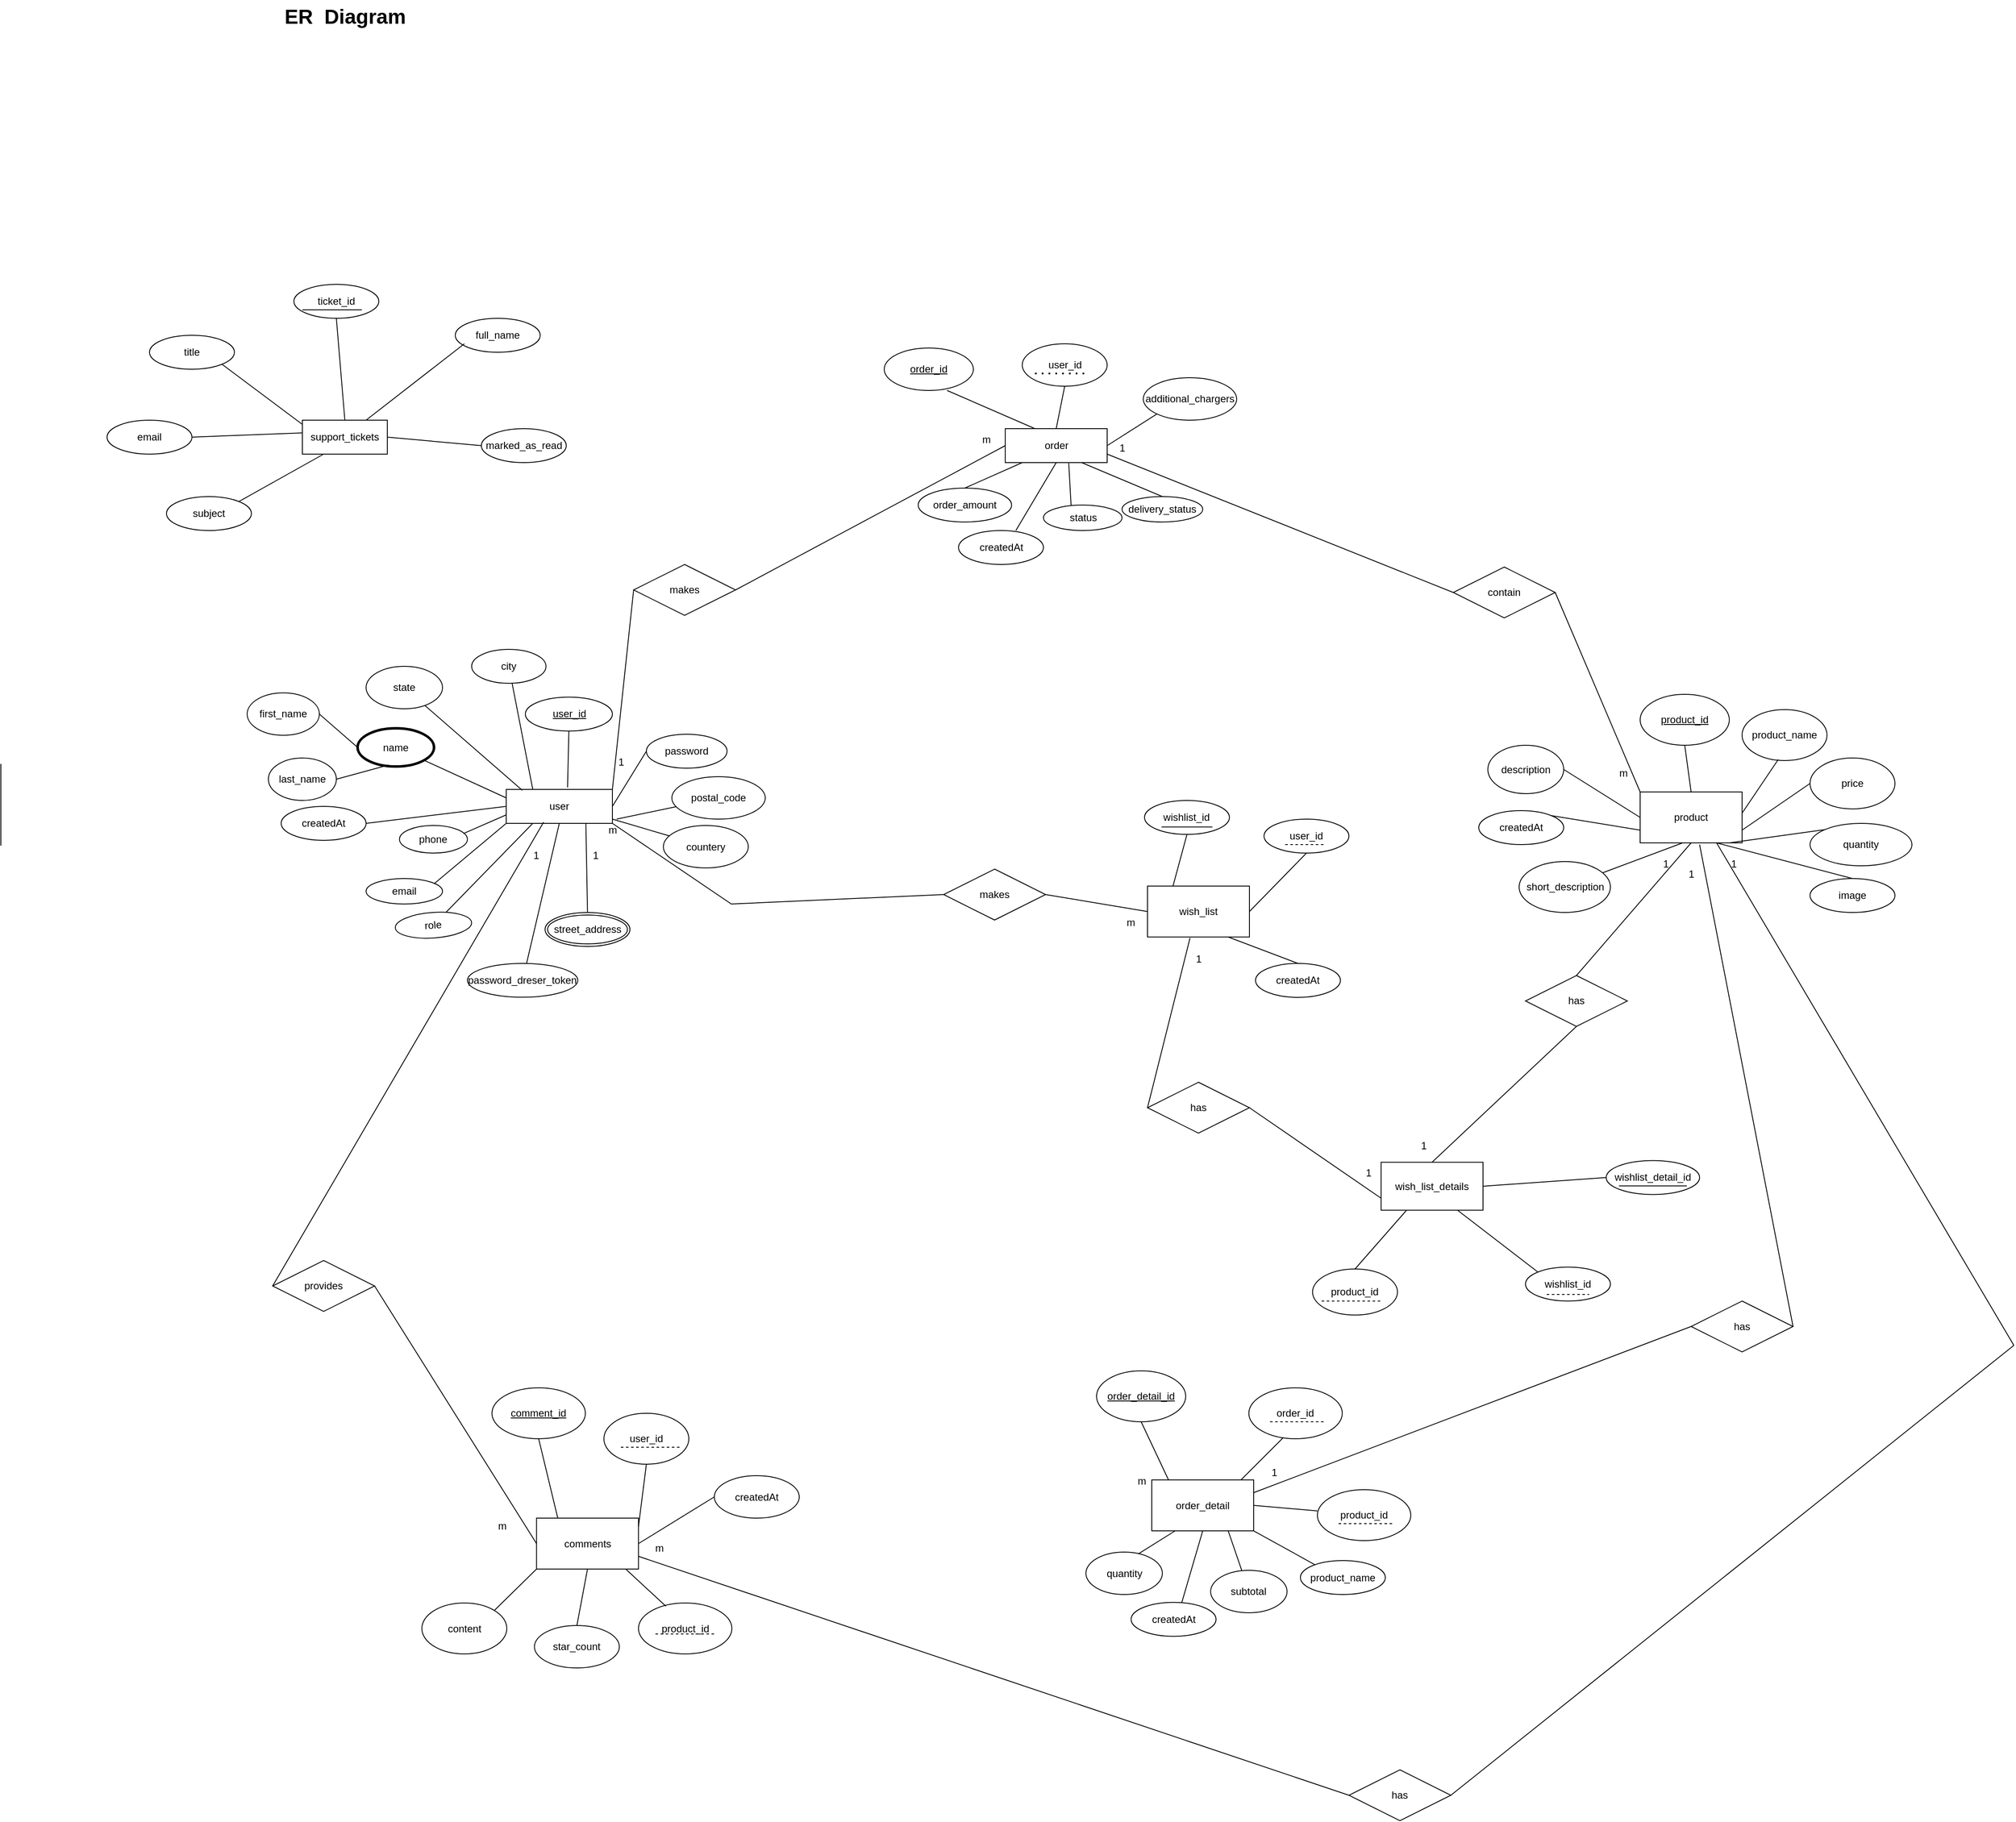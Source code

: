 <mxfile version="22.1.2" type="device">
  <diagram name="Page-1" id="aqVS267DY5KYnl7mEPhy">
    <mxGraphModel dx="2333" dy="2480" grid="1" gridSize="10" guides="1" tooltips="1" connect="1" arrows="1" fold="1" page="1" pageScale="1" pageWidth="850" pageHeight="1100" math="0" shadow="0">
      <root>
        <mxCell id="0" />
        <mxCell id="1" parent="0" />
        <mxCell id="HZBSRFbbgN4RpWq9qFC1-2" value="Text" style="text;html=1;align=center;verticalAlign=middle;resizable=0;points=[];autosize=1;strokeColor=none;fillColor=none;" parent="1" vertex="1">
          <mxGeometry x="690" y="470" width="50" height="30" as="geometry" />
        </mxCell>
        <mxCell id="HZBSRFbbgN4RpWq9qFC1-9" value="user" style="rounded=0;whiteSpace=wrap;html=1;" parent="1" vertex="1">
          <mxGeometry x="625" y="475" width="125" height="40" as="geometry" />
        </mxCell>
        <mxCell id="HZBSRFbbgN4RpWq9qFC1-10" value="&lt;u&gt;user_id&lt;/u&gt;" style="ellipse;whiteSpace=wrap;html=1;" parent="1" vertex="1">
          <mxGeometry x="647.5" y="366.25" width="102.5" height="40" as="geometry" />
        </mxCell>
        <mxCell id="HZBSRFbbgN4RpWq9qFC1-11" value="phone" style="ellipse;whiteSpace=wrap;html=1;" parent="1" vertex="1">
          <mxGeometry x="499.31" y="517.5" width="80" height="32.5" as="geometry" />
        </mxCell>
        <mxCell id="HZBSRFbbgN4RpWq9qFC1-12" value="name" style="ellipse;whiteSpace=wrap;html=1;strokeColor=#000000;strokeWidth=3;" parent="1" vertex="1">
          <mxGeometry x="450" y="403" width="90" height="45" as="geometry" />
        </mxCell>
        <mxCell id="HZBSRFbbgN4RpWq9qFC1-14" value="password" style="ellipse;whiteSpace=wrap;html=1;" parent="1" vertex="1">
          <mxGeometry x="790" y="410" width="95" height="40" as="geometry" />
        </mxCell>
        <mxCell id="HZBSRFbbgN4RpWq9qFC1-18" value="order" style="rounded=0;whiteSpace=wrap;html=1;" parent="1" vertex="1">
          <mxGeometry x="1212.5" y="50" width="120" height="40" as="geometry" />
        </mxCell>
        <mxCell id="HZBSRFbbgN4RpWq9qFC1-19" value="order_amount" style="ellipse;whiteSpace=wrap;html=1;" parent="1" vertex="1">
          <mxGeometry x="1110" y="120" width="110" height="40" as="geometry" />
        </mxCell>
        <mxCell id="HZBSRFbbgN4RpWq9qFC1-22" value="user_id" style="ellipse;whiteSpace=wrap;html=1;" parent="1" vertex="1">
          <mxGeometry x="1232.5" y="-50" width="100" height="50" as="geometry" />
        </mxCell>
        <mxCell id="HZBSRFbbgN4RpWq9qFC1-23" value="&lt;u&gt;order_id&lt;/u&gt;" style="ellipse;whiteSpace=wrap;html=1;" parent="1" vertex="1">
          <mxGeometry x="1070" y="-45" width="105" height="50" as="geometry" />
        </mxCell>
        <mxCell id="HZBSRFbbgN4RpWq9qFC1-24" value="additional_chargers" style="ellipse;whiteSpace=wrap;html=1;" parent="1" vertex="1">
          <mxGeometry x="1375" y="-10" width="110" height="50" as="geometry" />
        </mxCell>
        <mxCell id="HZBSRFbbgN4RpWq9qFC1-25" value="product" style="rounded=0;whiteSpace=wrap;html=1;" parent="1" vertex="1">
          <mxGeometry x="1960" y="478" width="120" height="60" as="geometry" />
        </mxCell>
        <mxCell id="HZBSRFbbgN4RpWq9qFC1-27" value="description" style="ellipse;whiteSpace=wrap;html=1;" parent="1" vertex="1">
          <mxGeometry x="1780.69" y="423" width="89.31" height="57" as="geometry" />
        </mxCell>
        <mxCell id="HZBSRFbbgN4RpWq9qFC1-28" value="product_name" style="ellipse;whiteSpace=wrap;html=1;" parent="1" vertex="1">
          <mxGeometry x="2080" y="381" width="100" height="60" as="geometry" />
        </mxCell>
        <mxCell id="HZBSRFbbgN4RpWq9qFC1-29" value="&lt;u&gt;product_id&lt;/u&gt;" style="ellipse;whiteSpace=wrap;html=1;" parent="1" vertex="1">
          <mxGeometry x="1960" y="363" width="105" height="60" as="geometry" />
        </mxCell>
        <mxCell id="HZBSRFbbgN4RpWq9qFC1-30" value="price" style="ellipse;whiteSpace=wrap;html=1;" parent="1" vertex="1">
          <mxGeometry x="2160" y="438" width="100" height="60" as="geometry" />
        </mxCell>
        <mxCell id="HZBSRFbbgN4RpWq9qFC1-31" value="short_description" style="ellipse;whiteSpace=wrap;html=1;" parent="1" vertex="1">
          <mxGeometry x="1817.5" y="560" width="107.5" height="60" as="geometry" />
        </mxCell>
        <mxCell id="HZBSRFbbgN4RpWq9qFC1-32" value="image" style="ellipse;whiteSpace=wrap;html=1;" parent="1" vertex="1">
          <mxGeometry x="2160" y="580" width="100" height="40" as="geometry" />
        </mxCell>
        <mxCell id="HZBSRFbbgN4RpWq9qFC1-41" value="comments" style="rounded=0;whiteSpace=wrap;html=1;" parent="1" vertex="1">
          <mxGeometry x="660.69" y="1333.5" width="120" height="60" as="geometry" />
        </mxCell>
        <mxCell id="HZBSRFbbgN4RpWq9qFC1-42" value="content" style="ellipse;whiteSpace=wrap;html=1;" parent="1" vertex="1">
          <mxGeometry x="525.69" y="1433.5" width="100" height="60" as="geometry" />
        </mxCell>
        <mxCell id="HZBSRFbbgN4RpWq9qFC1-43" value="&lt;u&gt;comment_id&lt;/u&gt;" style="ellipse;whiteSpace=wrap;html=1;" parent="1" vertex="1">
          <mxGeometry x="608.19" y="1180" width="110" height="60" as="geometry" />
        </mxCell>
        <mxCell id="HZBSRFbbgN4RpWq9qFC1-44" value="user_id" style="ellipse;whiteSpace=wrap;html=1;" parent="1" vertex="1">
          <mxGeometry x="740" y="1210" width="100" height="60" as="geometry" />
        </mxCell>
        <mxCell id="HZBSRFbbgN4RpWq9qFC1-45" value="product_id" style="ellipse;whiteSpace=wrap;html=1;" parent="1" vertex="1">
          <mxGeometry x="780.69" y="1433.5" width="110" height="60" as="geometry" />
        </mxCell>
        <mxCell id="HZBSRFbbgN4RpWq9qFC1-46" value="order_detail" style="rounded=0;whiteSpace=wrap;html=1;" parent="1" vertex="1">
          <mxGeometry x="1385.0" y="1288.5" width="120" height="60" as="geometry" />
        </mxCell>
        <mxCell id="HZBSRFbbgN4RpWq9qFC1-48" value="product_id" style="ellipse;whiteSpace=wrap;html=1;" parent="1" vertex="1">
          <mxGeometry x="1580.0" y="1300" width="110" height="60" as="geometry" />
        </mxCell>
        <mxCell id="HZBSRFbbgN4RpWq9qFC1-49" value="order_id" style="ellipse;whiteSpace=wrap;html=1;" parent="1" vertex="1">
          <mxGeometry x="1499.31" y="1180" width="110" height="60" as="geometry" />
        </mxCell>
        <mxCell id="HZBSRFbbgN4RpWq9qFC1-50" value="&lt;u&gt;order_detail_id&lt;/u&gt;" style="ellipse;whiteSpace=wrap;html=1;" parent="1" vertex="1">
          <mxGeometry x="1320.0" y="1160" width="105" height="60" as="geometry" />
        </mxCell>
        <mxCell id="HZBSRFbbgN4RpWq9qFC1-51" value="" style="endArrow=none;html=1;rounded=0;exitX=1;exitY=0.5;exitDx=0;exitDy=0;entryX=0;entryY=1;entryDx=0;entryDy=0;" parent="1" source="HZBSRFbbgN4RpWq9qFC1-18" target="HZBSRFbbgN4RpWq9qFC1-24" edge="1">
          <mxGeometry width="50" height="50" relative="1" as="geometry">
            <mxPoint x="1352.5" y="120" as="sourcePoint" />
            <mxPoint x="1402.5" y="70" as="targetPoint" />
          </mxGeometry>
        </mxCell>
        <mxCell id="HZBSRFbbgN4RpWq9qFC1-53" value="" style="endArrow=none;html=1;rounded=0;exitX=0.5;exitY=0;exitDx=0;exitDy=0;" parent="1" source="HZBSRFbbgN4RpWq9qFC1-19" edge="1">
          <mxGeometry width="50" height="50" relative="1" as="geometry">
            <mxPoint x="1182.5" y="140" as="sourcePoint" />
            <mxPoint x="1232.5" y="90" as="targetPoint" />
          </mxGeometry>
        </mxCell>
        <mxCell id="HZBSRFbbgN4RpWq9qFC1-58" value="" style="endArrow=none;html=1;rounded=0;entryX=0;entryY=0.5;entryDx=0;entryDy=0;" parent="1" target="HZBSRFbbgN4RpWq9qFC1-14" edge="1">
          <mxGeometry width="50" height="50" relative="1" as="geometry">
            <mxPoint x="750" y="495" as="sourcePoint" />
            <mxPoint x="800" y="445" as="targetPoint" />
          </mxGeometry>
        </mxCell>
        <mxCell id="HZBSRFbbgN4RpWq9qFC1-59" value="" style="endArrow=none;html=1;rounded=0;entryX=0.75;entryY=1;entryDx=0;entryDy=0;exitX=0.5;exitY=0;exitDx=0;exitDy=0;" parent="1" source="CIs4d7YKuIMo5bXW71XS-1" target="HZBSRFbbgN4RpWq9qFC1-9" edge="1">
          <mxGeometry width="50" height="50" relative="1" as="geometry">
            <mxPoint x="725" y="585" as="sourcePoint" />
            <mxPoint x="775" y="535" as="targetPoint" />
            <Array as="points" />
          </mxGeometry>
        </mxCell>
        <mxCell id="HZBSRFbbgN4RpWq9qFC1-60" value="" style="endArrow=none;html=1;rounded=0;exitX=0.94;exitY=0.294;exitDx=0;exitDy=0;exitPerimeter=0;entryX=0;entryY=0.75;entryDx=0;entryDy=0;" parent="1" source="HZBSRFbbgN4RpWq9qFC1-11" target="HZBSRFbbgN4RpWq9qFC1-9" edge="1">
          <mxGeometry width="50" height="50" relative="1" as="geometry">
            <mxPoint x="590" y="575" as="sourcePoint" />
            <mxPoint x="620" y="510" as="targetPoint" />
          </mxGeometry>
        </mxCell>
        <mxCell id="HZBSRFbbgN4RpWq9qFC1-61" value="" style="endArrow=none;html=1;rounded=0;" parent="1" target="HZBSRFbbgN4RpWq9qFC1-12" edge="1">
          <mxGeometry width="50" height="50" relative="1" as="geometry">
            <mxPoint x="625" y="485" as="sourcePoint" />
            <mxPoint x="675" y="435" as="targetPoint" />
          </mxGeometry>
        </mxCell>
        <mxCell id="HZBSRFbbgN4RpWq9qFC1-62" value="" style="endArrow=none;html=1;rounded=0;entryX=0.5;entryY=1;entryDx=0;entryDy=0;exitX=0.144;exitY=0.087;exitDx=0;exitDy=0;exitPerimeter=0;" parent="1" source="HZBSRFbbgN4RpWq9qFC1-2" target="HZBSRFbbgN4RpWq9qFC1-10" edge="1">
          <mxGeometry width="50" height="50" relative="1" as="geometry">
            <mxPoint x="690" y="475" as="sourcePoint" />
            <mxPoint x="740" y="425" as="targetPoint" />
          </mxGeometry>
        </mxCell>
        <mxCell id="HZBSRFbbgN4RpWq9qFC1-63" value="" style="endArrow=none;html=1;rounded=0;entryX=0.5;entryY=1;entryDx=0;entryDy=0;exitX=0.5;exitY=0;exitDx=0;exitDy=0;" parent="1" source="HZBSRFbbgN4RpWq9qFC1-25" target="HZBSRFbbgN4RpWq9qFC1-29" edge="1">
          <mxGeometry width="50" height="50" relative="1" as="geometry">
            <mxPoint x="2050" y="463" as="sourcePoint" />
            <mxPoint x="2080" y="428" as="targetPoint" />
          </mxGeometry>
        </mxCell>
        <mxCell id="HZBSRFbbgN4RpWq9qFC1-65" value="" style="endArrow=none;html=1;rounded=0;entryX=0.705;entryY=1;entryDx=0;entryDy=0;entryPerimeter=0;" parent="1" target="HZBSRFbbgN4RpWq9qFC1-23" edge="1">
          <mxGeometry width="50" height="50" relative="1" as="geometry">
            <mxPoint x="1247.5" y="50" as="sourcePoint" />
            <mxPoint x="1232.5" y="-20" as="targetPoint" />
          </mxGeometry>
        </mxCell>
        <mxCell id="HZBSRFbbgN4RpWq9qFC1-66" value="" style="endArrow=none;html=1;rounded=0;entryX=0.5;entryY=1;entryDx=0;entryDy=0;exitX=0.5;exitY=0;exitDx=0;exitDy=0;" parent="1" source="HZBSRFbbgN4RpWq9qFC1-18" target="HZBSRFbbgN4RpWq9qFC1-22" edge="1">
          <mxGeometry width="50" height="50" relative="1" as="geometry">
            <mxPoint x="1305" y="55" as="sourcePoint" />
            <mxPoint x="1355" y="5" as="targetPoint" />
          </mxGeometry>
        </mxCell>
        <mxCell id="HZBSRFbbgN4RpWq9qFC1-67" value="" style="endArrow=none;html=1;rounded=0;entryX=0.426;entryY=0.979;entryDx=0;entryDy=0;entryPerimeter=0;" parent="1" target="HZBSRFbbgN4RpWq9qFC1-28" edge="1">
          <mxGeometry width="50" height="50" relative="1" as="geometry">
            <mxPoint x="2080" y="503" as="sourcePoint" />
            <mxPoint x="2155" y="488" as="targetPoint" />
          </mxGeometry>
        </mxCell>
        <mxCell id="HZBSRFbbgN4RpWq9qFC1-68" value="" style="endArrow=none;html=1;rounded=0;" parent="1" source="HZBSRFbbgN4RpWq9qFC1-31" edge="1">
          <mxGeometry width="50" height="50" relative="1" as="geometry">
            <mxPoint x="1980" y="603" as="sourcePoint" />
            <mxPoint x="2010" y="538" as="targetPoint" />
          </mxGeometry>
        </mxCell>
        <mxCell id="HZBSRFbbgN4RpWq9qFC1-69" value="" style="endArrow=none;html=1;rounded=0;exitX=1;exitY=0.5;exitDx=0;exitDy=0;entryX=0;entryY=0.5;entryDx=0;entryDy=0;" parent="1" source="HZBSRFbbgN4RpWq9qFC1-27" target="HZBSRFbbgN4RpWq9qFC1-25" edge="1">
          <mxGeometry width="50" height="50" relative="1" as="geometry">
            <mxPoint x="1890" y="563" as="sourcePoint" />
            <mxPoint x="1960" y="533" as="targetPoint" />
          </mxGeometry>
        </mxCell>
        <mxCell id="HZBSRFbbgN4RpWq9qFC1-71" value="" style="endArrow=none;html=1;rounded=0;" parent="1" edge="1">
          <mxGeometry width="50" height="50" relative="1" as="geometry">
            <mxPoint x="1490.0" y="1288.5" as="sourcePoint" />
            <mxPoint x="1540.0" y="1238.5" as="targetPoint" />
          </mxGeometry>
        </mxCell>
        <mxCell id="HZBSRFbbgN4RpWq9qFC1-72" value="" style="endArrow=none;html=1;rounded=0;exitX=0.5;exitY=0;exitDx=0;exitDy=0;" parent="1" source="HZBSRFbbgN4RpWq9qFC1-32" edge="1">
          <mxGeometry width="50" height="50" relative="1" as="geometry">
            <mxPoint x="2080" y="603" as="sourcePoint" />
            <mxPoint x="2050" y="538" as="targetPoint" />
          </mxGeometry>
        </mxCell>
        <mxCell id="HZBSRFbbgN4RpWq9qFC1-73" value="" style="endArrow=none;html=1;rounded=0;exitX=1;exitY=0.75;exitDx=0;exitDy=0;entryX=0;entryY=0.5;entryDx=0;entryDy=0;" parent="1" source="HZBSRFbbgN4RpWq9qFC1-25" target="HZBSRFbbgN4RpWq9qFC1-30" edge="1">
          <mxGeometry width="50" height="50" relative="1" as="geometry">
            <mxPoint x="2105" y="618" as="sourcePoint" />
            <mxPoint x="2155" y="568" as="targetPoint" />
          </mxGeometry>
        </mxCell>
        <mxCell id="HZBSRFbbgN4RpWq9qFC1-74" style="edgeStyle=orthogonalEdgeStyle;rounded=0;orthogonalLoop=1;jettySize=auto;html=1;exitX=0.5;exitY=1;exitDx=0;exitDy=0;" parent="1" source="HZBSRFbbgN4RpWq9qFC1-49" target="HZBSRFbbgN4RpWq9qFC1-49" edge="1">
          <mxGeometry relative="1" as="geometry" />
        </mxCell>
        <mxCell id="HZBSRFbbgN4RpWq9qFC1-75" value="" style="endArrow=none;html=1;rounded=0;entryX=0.293;entryY=0.063;entryDx=0;entryDy=0;entryPerimeter=0;" parent="1" target="HZBSRFbbgN4RpWq9qFC1-45" edge="1">
          <mxGeometry width="50" height="50" relative="1" as="geometry">
            <mxPoint x="765.69" y="1393.5" as="sourcePoint" />
            <mxPoint x="815.69" y="1343.5" as="targetPoint" />
          </mxGeometry>
        </mxCell>
        <mxCell id="HZBSRFbbgN4RpWq9qFC1-77" value="" style="endArrow=none;html=1;rounded=0;entryX=0;entryY=1;entryDx=0;entryDy=0;exitX=1;exitY=0;exitDx=0;exitDy=0;" parent="1" source="HZBSRFbbgN4RpWq9qFC1-42" target="HZBSRFbbgN4RpWq9qFC1-41" edge="1">
          <mxGeometry width="50" height="50" relative="1" as="geometry">
            <mxPoint x="615.69" y="1443.5" as="sourcePoint" />
            <mxPoint x="660.69" y="1403.5" as="targetPoint" />
          </mxGeometry>
        </mxCell>
        <mxCell id="HZBSRFbbgN4RpWq9qFC1-78" value="" style="endArrow=none;html=1;rounded=0;entryX=0.5;entryY=1;entryDx=0;entryDy=0;" parent="1" target="HZBSRFbbgN4RpWq9qFC1-43" edge="1">
          <mxGeometry width="50" height="50" relative="1" as="geometry">
            <mxPoint x="685.69" y="1333.5" as="sourcePoint" />
            <mxPoint x="735.69" y="1283.5" as="targetPoint" />
          </mxGeometry>
        </mxCell>
        <mxCell id="HZBSRFbbgN4RpWq9qFC1-79" value="" style="endArrow=none;html=1;rounded=0;entryX=0.5;entryY=1;entryDx=0;entryDy=0;" parent="1" target="HZBSRFbbgN4RpWq9qFC1-44" edge="1">
          <mxGeometry width="50" height="50" relative="1" as="geometry">
            <mxPoint x="780.69" y="1343.5" as="sourcePoint" />
            <mxPoint x="830.69" y="1293.5" as="targetPoint" />
          </mxGeometry>
        </mxCell>
        <mxCell id="HZBSRFbbgN4RpWq9qFC1-80" value="" style="endArrow=none;html=1;rounded=0;exitX=0.165;exitY=0.002;exitDx=0;exitDy=0;exitPerimeter=0;entryX=0.5;entryY=1;entryDx=0;entryDy=0;" parent="1" source="HZBSRFbbgN4RpWq9qFC1-46" target="HZBSRFbbgN4RpWq9qFC1-50" edge="1">
          <mxGeometry width="50" height="50" relative="1" as="geometry">
            <mxPoint x="1335.0" y="1280" as="sourcePoint" />
            <mxPoint x="1385.0" y="1230" as="targetPoint" />
          </mxGeometry>
        </mxCell>
        <mxCell id="HZBSRFbbgN4RpWq9qFC1-81" value="" style="endArrow=none;html=1;rounded=0;exitX=1;exitY=0.5;exitDx=0;exitDy=0;" parent="1" source="HZBSRFbbgN4RpWq9qFC1-46" edge="1">
          <mxGeometry width="50" height="50" relative="1" as="geometry">
            <mxPoint x="1530.0" y="1375" as="sourcePoint" />
            <mxPoint x="1580.0" y="1325" as="targetPoint" />
          </mxGeometry>
        </mxCell>
        <mxCell id="HZBSRFbbgN4RpWq9qFC1-89" value="" style="endArrow=none;dashed=1;html=1;dashPattern=1 3;strokeWidth=2;rounded=0;exitX=0.15;exitY=0.7;exitDx=0;exitDy=0;exitPerimeter=0;" parent="1" source="HZBSRFbbgN4RpWq9qFC1-22" edge="1">
          <mxGeometry width="50" height="50" relative="1" as="geometry">
            <mxPoint x="1377.5" y="40" as="sourcePoint" />
            <mxPoint x="1310" y="-15" as="targetPoint" />
          </mxGeometry>
        </mxCell>
        <mxCell id="HZBSRFbbgN4RpWq9qFC1-91" value="" style="endArrow=none;dashed=1;html=1;rounded=0;exitX=0.227;exitY=0.667;exitDx=0;exitDy=0;exitPerimeter=0;" parent="1" source="HZBSRFbbgN4RpWq9qFC1-49" edge="1">
          <mxGeometry width="50" height="50" relative="1" as="geometry">
            <mxPoint x="1540.0" y="1270" as="sourcePoint" />
            <mxPoint x="1590.0" y="1220" as="targetPoint" />
          </mxGeometry>
        </mxCell>
        <mxCell id="HZBSRFbbgN4RpWq9qFC1-92" value="" style="endArrow=none;dashed=1;html=1;rounded=0;exitX=0.2;exitY=0.667;exitDx=0;exitDy=0;exitPerimeter=0;" parent="1" source="HZBSRFbbgN4RpWq9qFC1-44" edge="1">
          <mxGeometry width="50" height="50" relative="1" as="geometry">
            <mxPoint x="815.69" y="1278.5" as="sourcePoint" />
            <mxPoint x="830" y="1250" as="targetPoint" />
          </mxGeometry>
        </mxCell>
        <mxCell id="HZBSRFbbgN4RpWq9qFC1-93" value="" style="endArrow=none;html=1;rounded=0;exitX=1;exitY=0;exitDx=0;exitDy=0;entryX=0;entryY=0.5;entryDx=0;entryDy=0;" parent="1" source="HZBSRFbbgN4RpWq9qFC1-9" target="HZBSRFbbgN4RpWq9qFC1-98" edge="1">
          <mxGeometry width="50" height="50" relative="1" as="geometry">
            <mxPoint x="674.998" y="450" as="sourcePoint" />
            <mxPoint x="790.271" y="259.901" as="targetPoint" />
          </mxGeometry>
        </mxCell>
        <mxCell id="HZBSRFbbgN4RpWq9qFC1-98" value="makes" style="shape=rhombus;perimeter=rhombusPerimeter;whiteSpace=wrap;html=1;align=center;" parent="1" vertex="1">
          <mxGeometry x="775" y="210" width="120" height="60" as="geometry" />
        </mxCell>
        <mxCell id="HZBSRFbbgN4RpWq9qFC1-99" value="provides" style="shape=rhombus;perimeter=rhombusPerimeter;whiteSpace=wrap;html=1;align=center;" parent="1" vertex="1">
          <mxGeometry x="350" y="1030" width="120" height="60" as="geometry" />
        </mxCell>
        <mxCell id="HZBSRFbbgN4RpWq9qFC1-103" value="" style="endArrow=none;html=1;rounded=0;entryX=0.352;entryY=0.965;entryDx=0;entryDy=0;entryPerimeter=0;exitX=0;exitY=0.5;exitDx=0;exitDy=0;" parent="1" source="HZBSRFbbgN4RpWq9qFC1-99" target="HZBSRFbbgN4RpWq9qFC1-9" edge="1">
          <mxGeometry width="50" height="50" relative="1" as="geometry">
            <mxPoint x="570" y="910" as="sourcePoint" />
            <mxPoint x="620" y="860" as="targetPoint" />
          </mxGeometry>
        </mxCell>
        <mxCell id="HZBSRFbbgN4RpWq9qFC1-111" value="" style="endArrow=none;html=1;rounded=0;entryX=0;entryY=0.5;entryDx=0;entryDy=0;" parent="1" edge="1">
          <mxGeometry width="50" height="50" relative="1" as="geometry">
            <mxPoint x="30" y="541.25" as="sourcePoint" />
            <mxPoint x="30" y="445" as="targetPoint" />
          </mxGeometry>
        </mxCell>
        <mxCell id="HZBSRFbbgN4RpWq9qFC1-116" value="contain" style="shape=rhombus;perimeter=rhombusPerimeter;whiteSpace=wrap;html=1;align=center;" parent="1" vertex="1">
          <mxGeometry x="1740" y="213" width="120" height="60" as="geometry" />
        </mxCell>
        <mxCell id="HZBSRFbbgN4RpWq9qFC1-117" value="" style="endArrow=none;html=1;rounded=0;entryX=0;entryY=0.5;entryDx=0;entryDy=0;exitX=1;exitY=0.75;exitDx=0;exitDy=0;" parent="1" source="HZBSRFbbgN4RpWq9qFC1-18" target="HZBSRFbbgN4RpWq9qFC1-116" edge="1">
          <mxGeometry width="50" height="50" relative="1" as="geometry">
            <mxPoint x="860" y="650" as="sourcePoint" />
            <mxPoint x="910" y="600" as="targetPoint" />
          </mxGeometry>
        </mxCell>
        <mxCell id="3AvEHYJeGfzTruxZetYz-1" value="last_name" style="ellipse;whiteSpace=wrap;html=1;" parent="1" vertex="1">
          <mxGeometry x="345" y="438" width="80" height="50" as="geometry" />
        </mxCell>
        <mxCell id="3AvEHYJeGfzTruxZetYz-2" value="first_name" style="ellipse;whiteSpace=wrap;html=1;" parent="1" vertex="1">
          <mxGeometry x="320" y="361.25" width="85" height="50" as="geometry" />
        </mxCell>
        <mxCell id="3AvEHYJeGfzTruxZetYz-3" value="" style="endArrow=none;html=1;rounded=0;entryX=0.405;entryY=0.961;entryDx=0;entryDy=0;entryPerimeter=0;exitX=1;exitY=0.5;exitDx=0;exitDy=0;" parent="1" source="3AvEHYJeGfzTruxZetYz-1" target="HZBSRFbbgN4RpWq9qFC1-12" edge="1">
          <mxGeometry width="50" height="50" relative="1" as="geometry">
            <mxPoint x="460" y="490" as="sourcePoint" />
            <mxPoint x="490" y="470" as="targetPoint" />
          </mxGeometry>
        </mxCell>
        <mxCell id="3AvEHYJeGfzTruxZetYz-5" value="" style="endArrow=none;html=1;rounded=0;entryX=0;entryY=0.5;entryDx=0;entryDy=0;exitX=1;exitY=0.5;exitDx=0;exitDy=0;" parent="1" source="3AvEHYJeGfzTruxZetYz-2" target="HZBSRFbbgN4RpWq9qFC1-12" edge="1">
          <mxGeometry width="50" height="50" relative="1" as="geometry">
            <mxPoint x="400" y="450" as="sourcePoint" />
            <mxPoint x="450" y="400" as="targetPoint" />
          </mxGeometry>
        </mxCell>
        <mxCell id="3AvEHYJeGfzTruxZetYz-6" value="countery" style="ellipse;whiteSpace=wrap;html=1;" parent="1" vertex="1">
          <mxGeometry x="810" y="517.5" width="100" height="50" as="geometry" />
        </mxCell>
        <mxCell id="3AvEHYJeGfzTruxZetYz-7" value="" style="endArrow=none;html=1;rounded=0;" parent="1" target="3AvEHYJeGfzTruxZetYz-6" edge="1">
          <mxGeometry width="50" height="50" relative="1" as="geometry">
            <mxPoint x="750" y="510" as="sourcePoint" />
            <mxPoint x="800" y="460" as="targetPoint" />
          </mxGeometry>
        </mxCell>
        <mxCell id="3AvEHYJeGfzTruxZetYz-8" value="" style="endArrow=none;html=1;rounded=0;exitX=0.25;exitY=0;exitDx=0;exitDy=0;" parent="1" source="HZBSRFbbgN4RpWq9qFC1-9" target="3AvEHYJeGfzTruxZetYz-9" edge="1">
          <mxGeometry width="50" height="50" relative="1" as="geometry">
            <mxPoint x="655" y="470" as="sourcePoint" />
            <mxPoint x="610" y="390" as="targetPoint" />
          </mxGeometry>
        </mxCell>
        <mxCell id="3AvEHYJeGfzTruxZetYz-9" value="city" style="ellipse;whiteSpace=wrap;html=1;" parent="1" vertex="1">
          <mxGeometry x="584.31" y="310" width="87.5" height="40" as="geometry" />
        </mxCell>
        <mxCell id="3AvEHYJeGfzTruxZetYz-10" value="" style="endArrow=none;html=1;rounded=0;exitX=0.152;exitY=0.029;exitDx=0;exitDy=0;exitPerimeter=0;" parent="1" source="HZBSRFbbgN4RpWq9qFC1-9" target="3AvEHYJeGfzTruxZetYz-11" edge="1">
          <mxGeometry width="50" height="50" relative="1" as="geometry">
            <mxPoint x="640" y="470" as="sourcePoint" />
            <mxPoint x="530" y="360" as="targetPoint" />
          </mxGeometry>
        </mxCell>
        <mxCell id="3AvEHYJeGfzTruxZetYz-11" value="state" style="ellipse;whiteSpace=wrap;html=1;" parent="1" vertex="1">
          <mxGeometry x="460" y="330" width="90" height="50" as="geometry" />
        </mxCell>
        <mxCell id="3AvEHYJeGfzTruxZetYz-12" value="" style="endArrow=none;html=1;rounded=0;" parent="1" target="3AvEHYJeGfzTruxZetYz-13" edge="1">
          <mxGeometry width="50" height="50" relative="1" as="geometry">
            <mxPoint x="755" y="510" as="sourcePoint" />
            <mxPoint x="860" y="490" as="targetPoint" />
          </mxGeometry>
        </mxCell>
        <mxCell id="3AvEHYJeGfzTruxZetYz-13" value="postal_code" style="ellipse;whiteSpace=wrap;html=1;" parent="1" vertex="1">
          <mxGeometry x="820" y="460" width="110" height="50" as="geometry" />
        </mxCell>
        <mxCell id="3AvEHYJeGfzTruxZetYz-14" value="" style="endArrow=none;html=1;rounded=0;exitX=0.25;exitY=1;exitDx=0;exitDy=0;" parent="1" source="HZBSRFbbgN4RpWq9qFC1-9" target="3AvEHYJeGfzTruxZetYz-15" edge="1">
          <mxGeometry width="50" height="50" relative="1" as="geometry">
            <mxPoint x="580" y="620" as="sourcePoint" />
            <mxPoint x="655" y="515" as="targetPoint" />
          </mxGeometry>
        </mxCell>
        <mxCell id="3AvEHYJeGfzTruxZetYz-15" value="role" style="ellipse;whiteSpace=wrap;html=1;rotation=-4;" parent="1" vertex="1">
          <mxGeometry x="494.31" y="620" width="90" height="30" as="geometry" />
        </mxCell>
        <mxCell id="3AvEHYJeGfzTruxZetYz-16" value="" style="endArrow=none;html=1;rounded=0;exitX=0.5;exitY=1;exitDx=0;exitDy=0;" parent="1" source="HZBSRFbbgN4RpWq9qFC1-9" target="3AvEHYJeGfzTruxZetYz-18" edge="1">
          <mxGeometry width="50" height="50" relative="1" as="geometry">
            <mxPoint x="676" y="635" as="sourcePoint" />
            <mxPoint x="688" y="515" as="targetPoint" />
          </mxGeometry>
        </mxCell>
        <mxCell id="3AvEHYJeGfzTruxZetYz-18" value="password_dreser_token" style="ellipse;whiteSpace=wrap;html=1;" parent="1" vertex="1">
          <mxGeometry x="579.31" y="680" width="130" height="39.8" as="geometry" />
        </mxCell>
        <mxCell id="r9FboW09v7aJYYIUc9uU-1" value="" style="endArrow=none;dashed=1;html=1;rounded=0;exitX=0.182;exitY=0.608;exitDx=0;exitDy=0;exitPerimeter=0;" parent="1" source="HZBSRFbbgN4RpWq9qFC1-45" edge="1">
          <mxGeometry width="50" height="50" relative="1" as="geometry">
            <mxPoint x="820.69" y="1520" as="sourcePoint" />
            <mxPoint x="870.69" y="1470" as="targetPoint" />
          </mxGeometry>
        </mxCell>
        <mxCell id="r9FboW09v7aJYYIUc9uU-4" value="" style="endArrow=none;html=1;rounded=0;exitX=0.687;exitY=0.042;exitDx=0;exitDy=0;exitPerimeter=0;" parent="1" source="r9FboW09v7aJYYIUc9uU-5" edge="1">
          <mxGeometry width="50" height="50" relative="1" as="geometry">
            <mxPoint x="1400.0" y="1390" as="sourcePoint" />
            <mxPoint x="1412.5" y="1348.5" as="targetPoint" />
          </mxGeometry>
        </mxCell>
        <mxCell id="r9FboW09v7aJYYIUc9uU-5" value="quantity" style="ellipse;whiteSpace=wrap;html=1;" parent="1" vertex="1">
          <mxGeometry x="1307.5" y="1373.5" width="90" height="50" as="geometry" />
        </mxCell>
        <mxCell id="r9FboW09v7aJYYIUc9uU-6" value="subtotal" style="ellipse;whiteSpace=wrap;html=1;" parent="1" vertex="1">
          <mxGeometry x="1454.31" y="1395" width="90" height="50" as="geometry" />
        </mxCell>
        <mxCell id="r9FboW09v7aJYYIUc9uU-7" value="" style="endArrow=none;html=1;rounded=0;entryX=0.75;entryY=1;entryDx=0;entryDy=0;" parent="1" source="r9FboW09v7aJYYIUc9uU-6" target="HZBSRFbbgN4RpWq9qFC1-46" edge="1">
          <mxGeometry width="50" height="50" relative="1" as="geometry">
            <mxPoint x="1445.0" y="1398.5" as="sourcePoint" />
            <mxPoint x="1495.0" y="1348.5" as="targetPoint" />
          </mxGeometry>
        </mxCell>
        <mxCell id="CIs4d7YKuIMo5bXW71XS-1" value="street_address" style="ellipse;shape=doubleEllipse;margin=3;whiteSpace=wrap;html=1;align=center;" parent="1" vertex="1">
          <mxGeometry x="670.69" y="620" width="100" height="40" as="geometry" />
        </mxCell>
        <mxCell id="dBBw6p7ZfXc6drwIrGVo-1" value="email" style="ellipse;whiteSpace=wrap;html=1;align=center;" parent="1" vertex="1">
          <mxGeometry x="460" y="580" width="90" height="30" as="geometry" />
        </mxCell>
        <mxCell id="dBBw6p7ZfXc6drwIrGVo-2" value="" style="endArrow=none;html=1;rounded=0;entryX=0;entryY=1;entryDx=0;entryDy=0;" parent="1" target="HZBSRFbbgN4RpWq9qFC1-9" edge="1">
          <mxGeometry width="50" height="50" relative="1" as="geometry">
            <mxPoint x="540" y="586.25" as="sourcePoint" />
            <mxPoint x="590" y="536.25" as="targetPoint" />
          </mxGeometry>
        </mxCell>
        <mxCell id="dBBw6p7ZfXc6drwIrGVo-3" value="quantity" style="ellipse;whiteSpace=wrap;html=1;align=center;" parent="1" vertex="1">
          <mxGeometry x="2160" y="515" width="120" height="50" as="geometry" />
        </mxCell>
        <mxCell id="dBBw6p7ZfXc6drwIrGVo-4" value="" style="endArrow=none;html=1;rounded=0;exitX=0;exitY=0;exitDx=0;exitDy=0;" parent="1" source="dBBw6p7ZfXc6drwIrGVo-3" edge="1">
          <mxGeometry width="50" height="50" relative="1" as="geometry">
            <mxPoint x="2110" y="588" as="sourcePoint" />
            <mxPoint x="2065" y="538" as="targetPoint" />
          </mxGeometry>
        </mxCell>
        <mxCell id="dBBw6p7ZfXc6drwIrGVo-5" value="delivery_status" style="ellipse;whiteSpace=wrap;html=1;align=center;" parent="1" vertex="1">
          <mxGeometry x="1350" y="130" width="95" height="30" as="geometry" />
        </mxCell>
        <mxCell id="dBBw6p7ZfXc6drwIrGVo-6" value="" style="endArrow=none;html=1;rounded=0;exitX=0.5;exitY=0;exitDx=0;exitDy=0;entryX=0.75;entryY=1;entryDx=0;entryDy=0;" parent="1" source="dBBw6p7ZfXc6drwIrGVo-5" target="HZBSRFbbgN4RpWq9qFC1-18" edge="1">
          <mxGeometry width="50" height="50" relative="1" as="geometry">
            <mxPoint x="1530" y="210" as="sourcePoint" />
            <mxPoint x="1300" y="100" as="targetPoint" />
          </mxGeometry>
        </mxCell>
        <mxCell id="dBBw6p7ZfXc6drwIrGVo-7" value="createdAt" style="ellipse;whiteSpace=wrap;html=1;align=center;" parent="1" vertex="1">
          <mxGeometry x="1157.5" y="170" width="100" height="40" as="geometry" />
        </mxCell>
        <mxCell id="dBBw6p7ZfXc6drwIrGVo-8" value="" style="endArrow=none;html=1;rounded=0;entryX=0.5;entryY=1;entryDx=0;entryDy=0;" parent="1" target="HZBSRFbbgN4RpWq9qFC1-18" edge="1">
          <mxGeometry width="50" height="50" relative="1" as="geometry">
            <mxPoint x="1225" y="170" as="sourcePoint" />
            <mxPoint x="1275" y="120" as="targetPoint" />
          </mxGeometry>
        </mxCell>
        <mxCell id="dBBw6p7ZfXc6drwIrGVo-9" value="" style="endArrow=none;dashed=1;html=1;rounded=0;entryX=0.818;entryY=0.667;entryDx=0;entryDy=0;entryPerimeter=0;" parent="1" target="HZBSRFbbgN4RpWq9qFC1-48" edge="1">
          <mxGeometry width="50" height="50" relative="1" as="geometry">
            <mxPoint x="1605.0" y="1340" as="sourcePoint" />
            <mxPoint x="1655.0" y="1300" as="targetPoint" />
          </mxGeometry>
        </mxCell>
        <mxCell id="dBBw6p7ZfXc6drwIrGVo-10" value="" style="endArrow=none;html=1;rounded=0;entryX=1;entryY=1;entryDx=0;entryDy=0;" parent="1" target="HZBSRFbbgN4RpWq9qFC1-46" edge="1">
          <mxGeometry width="50" height="50" relative="1" as="geometry">
            <mxPoint x="1580.0" y="1390" as="sourcePoint" />
            <mxPoint x="1500.0" y="1350" as="targetPoint" />
          </mxGeometry>
        </mxCell>
        <mxCell id="dBBw6p7ZfXc6drwIrGVo-11" value="product_name" style="ellipse;whiteSpace=wrap;html=1;align=center;" parent="1" vertex="1">
          <mxGeometry x="1560.0" y="1383.5" width="100" height="40" as="geometry" />
        </mxCell>
        <mxCell id="dBBw6p7ZfXc6drwIrGVo-12" value="star_count" style="ellipse;whiteSpace=wrap;html=1;align=center;" parent="1" vertex="1">
          <mxGeometry x="658.19" y="1460" width="100" height="50" as="geometry" />
        </mxCell>
        <mxCell id="dBBw6p7ZfXc6drwIrGVo-13" value="" style="endArrow=none;html=1;rounded=0;exitX=0.5;exitY=0;exitDx=0;exitDy=0;" parent="1" source="dBBw6p7ZfXc6drwIrGVo-12" edge="1">
          <mxGeometry width="50" height="50" relative="1" as="geometry">
            <mxPoint x="670.69" y="1443.5" as="sourcePoint" />
            <mxPoint x="720.69" y="1393.5" as="targetPoint" />
          </mxGeometry>
        </mxCell>
        <mxCell id="dBBw6p7ZfXc6drwIrGVo-14" value="createdAt" style="ellipse;whiteSpace=wrap;html=1;align=center;" parent="1" vertex="1">
          <mxGeometry x="870" y="1283.5" width="100" height="50" as="geometry" />
        </mxCell>
        <mxCell id="dBBw6p7ZfXc6drwIrGVo-15" value="" style="endArrow=none;html=1;rounded=0;entryX=1;entryY=0.5;entryDx=0;entryDy=0;exitX=0;exitY=0.5;exitDx=0;exitDy=0;" parent="1" source="dBBw6p7ZfXc6drwIrGVo-14" target="HZBSRFbbgN4RpWq9qFC1-41" edge="1">
          <mxGeometry width="50" height="50" relative="1" as="geometry">
            <mxPoint x="910.69" y="1410" as="sourcePoint" />
            <mxPoint x="960.69" y="1360" as="targetPoint" />
          </mxGeometry>
        </mxCell>
        <mxCell id="dBBw6p7ZfXc6drwIrGVo-17" value="wish_list" style="whiteSpace=wrap;html=1;align=center;" parent="1" vertex="1">
          <mxGeometry x="1380" y="588.88" width="120" height="60" as="geometry" />
        </mxCell>
        <mxCell id="dBBw6p7ZfXc6drwIrGVo-18" value="createdAt" style="ellipse;whiteSpace=wrap;html=1;align=center;" parent="1" vertex="1">
          <mxGeometry x="1507.15" y="680" width="100" height="40" as="geometry" />
        </mxCell>
        <mxCell id="dBBw6p7ZfXc6drwIrGVo-19" value="user_id" style="ellipse;whiteSpace=wrap;html=1;align=center;" parent="1" vertex="1">
          <mxGeometry x="1517.15" y="510" width="100" height="40" as="geometry" />
        </mxCell>
        <mxCell id="dBBw6p7ZfXc6drwIrGVo-20" value="wishlist_id" style="ellipse;whiteSpace=wrap;html=1;align=center;" parent="1" vertex="1">
          <mxGeometry x="1376.46" y="488" width="100" height="40" as="geometry" />
        </mxCell>
        <mxCell id="dBBw6p7ZfXc6drwIrGVo-23" value="" style="endArrow=none;html=1;rounded=0;entryX=0.5;entryY=1;entryDx=0;entryDy=0;exitX=0.25;exitY=0;exitDx=0;exitDy=0;" parent="1" source="dBBw6p7ZfXc6drwIrGVo-17" target="dBBw6p7ZfXc6drwIrGVo-20" edge="1">
          <mxGeometry width="50" height="50" relative="1" as="geometry">
            <mxPoint x="1470" y="588.88" as="sourcePoint" />
            <mxPoint x="1520" y="538.88" as="targetPoint" />
          </mxGeometry>
        </mxCell>
        <mxCell id="dBBw6p7ZfXc6drwIrGVo-24" value="" style="endArrow=none;html=1;rounded=0;exitX=1;exitY=0.5;exitDx=0;exitDy=0;entryX=0.5;entryY=1;entryDx=0;entryDy=0;" parent="1" source="dBBw6p7ZfXc6drwIrGVo-17" target="dBBw6p7ZfXc6drwIrGVo-19" edge="1">
          <mxGeometry width="50" height="50" relative="1" as="geometry">
            <mxPoint x="1525" y="678.88" as="sourcePoint" />
            <mxPoint x="1560" y="570" as="targetPoint" />
          </mxGeometry>
        </mxCell>
        <mxCell id="dBBw6p7ZfXc6drwIrGVo-25" value="" style="endArrow=none;html=1;rounded=0;exitX=0.5;exitY=0;exitDx=0;exitDy=0;" parent="1" source="dBBw6p7ZfXc6drwIrGVo-18" edge="1">
          <mxGeometry width="50" height="50" relative="1" as="geometry">
            <mxPoint x="1425" y="698.88" as="sourcePoint" />
            <mxPoint x="1475" y="648.88" as="targetPoint" />
          </mxGeometry>
        </mxCell>
        <mxCell id="dBBw6p7ZfXc6drwIrGVo-26" value="" style="endArrow=none;dashed=1;html=1;rounded=0;exitX=0.25;exitY=0.75;exitDx=0;exitDy=0;exitPerimeter=0;entryX=0.728;entryY=0.75;entryDx=0;entryDy=0;entryPerimeter=0;" parent="1" source="dBBw6p7ZfXc6drwIrGVo-19" target="dBBw6p7ZfXc6drwIrGVo-19" edge="1">
          <mxGeometry width="50" height="50" relative="1" as="geometry">
            <mxPoint x="1600" y="688.88" as="sourcePoint" />
            <mxPoint x="1650" y="638.88" as="targetPoint" />
          </mxGeometry>
        </mxCell>
        <mxCell id="dBBw6p7ZfXc6drwIrGVo-27" value="" style="endArrow=none;html=1;rounded=0;" parent="1" edge="1">
          <mxGeometry width="50" height="50" relative="1" as="geometry">
            <mxPoint x="1396.46" y="519.29" as="sourcePoint" />
            <mxPoint x="1456.46" y="519.29" as="targetPoint" />
          </mxGeometry>
        </mxCell>
        <mxCell id="dBBw6p7ZfXc6drwIrGVo-28" value="makes" style="shape=rhombus;perimeter=rhombusPerimeter;whiteSpace=wrap;html=1;align=center;" parent="1" vertex="1">
          <mxGeometry x="1140" y="568.88" width="120" height="60" as="geometry" />
        </mxCell>
        <mxCell id="dBBw6p7ZfXc6drwIrGVo-30" value="" style="endArrow=none;html=1;rounded=0;exitX=1;exitY=1;exitDx=0;exitDy=0;entryX=0;entryY=0.5;entryDx=0;entryDy=0;" parent="1" source="HZBSRFbbgN4RpWq9qFC1-9" target="dBBw6p7ZfXc6drwIrGVo-28" edge="1">
          <mxGeometry relative="1" as="geometry">
            <mxPoint x="1060" y="850" as="sourcePoint" />
            <mxPoint x="1100" y="730" as="targetPoint" />
            <Array as="points">
              <mxPoint x="890" y="610" />
            </Array>
          </mxGeometry>
        </mxCell>
        <mxCell id="dBBw6p7ZfXc6drwIrGVo-32" value="wish_list_details" style="whiteSpace=wrap;html=1;align=center;" parent="1" vertex="1">
          <mxGeometry x="1655" y="914.25" width="120" height="56.5" as="geometry" />
        </mxCell>
        <mxCell id="dBBw6p7ZfXc6drwIrGVo-33" value="wishlist_id" style="ellipse;whiteSpace=wrap;html=1;align=center;" parent="1" vertex="1">
          <mxGeometry x="1825" y="1037.75" width="100" height="40" as="geometry" />
        </mxCell>
        <mxCell id="dBBw6p7ZfXc6drwIrGVo-34" value="wishlist_detail_id" style="ellipse;whiteSpace=wrap;html=1;align=center;" parent="1" vertex="1">
          <mxGeometry x="1920" y="912.25" width="110" height="40" as="geometry" />
        </mxCell>
        <mxCell id="dBBw6p7ZfXc6drwIrGVo-35" value="product_id" style="ellipse;whiteSpace=wrap;html=1;align=center;" parent="1" vertex="1">
          <mxGeometry x="1574.31" y="1040" width="100" height="54.25" as="geometry" />
        </mxCell>
        <mxCell id="dBBw6p7ZfXc6drwIrGVo-36" value="" style="endArrow=none;html=1;rounded=0;exitX=1;exitY=0.5;exitDx=0;exitDy=0;entryX=0;entryY=0.5;entryDx=0;entryDy=0;" parent="1" source="dBBw6p7ZfXc6drwIrGVo-32" target="dBBw6p7ZfXc6drwIrGVo-34" edge="1">
          <mxGeometry width="50" height="50" relative="1" as="geometry">
            <mxPoint x="1805" y="984.25" as="sourcePoint" />
            <mxPoint x="1855" y="934.25" as="targetPoint" />
          </mxGeometry>
        </mxCell>
        <mxCell id="dBBw6p7ZfXc6drwIrGVo-38" value="" style="endArrow=none;html=1;rounded=0;entryX=0.5;entryY=0;entryDx=0;entryDy=0;exitX=0.25;exitY=1;exitDx=0;exitDy=0;" parent="1" source="dBBw6p7ZfXc6drwIrGVo-32" target="dBBw6p7ZfXc6drwIrGVo-35" edge="1">
          <mxGeometry width="50" height="50" relative="1" as="geometry">
            <mxPoint x="1685" y="974.25" as="sourcePoint" />
            <mxPoint x="1374.31" y="705" as="targetPoint" />
          </mxGeometry>
        </mxCell>
        <mxCell id="dBBw6p7ZfXc6drwIrGVo-39" value="" style="endArrow=none;html=1;rounded=0;entryX=0;entryY=0;entryDx=0;entryDy=0;exitX=0.75;exitY=1;exitDx=0;exitDy=0;" parent="1" source="dBBw6p7ZfXc6drwIrGVo-32" target="dBBw6p7ZfXc6drwIrGVo-33" edge="1">
          <mxGeometry width="50" height="50" relative="1" as="geometry">
            <mxPoint x="1315" y="854.25" as="sourcePoint" />
            <mxPoint x="1365" y="804.25" as="targetPoint" />
          </mxGeometry>
        </mxCell>
        <mxCell id="dBBw6p7ZfXc6drwIrGVo-41" value="support_tickets" style="whiteSpace=wrap;html=1;align=center;" parent="1" vertex="1">
          <mxGeometry x="385" y="40" width="100" height="40" as="geometry" />
        </mxCell>
        <mxCell id="dBBw6p7ZfXc6drwIrGVo-42" value="marked_as_read" style="ellipse;whiteSpace=wrap;html=1;align=center;" parent="1" vertex="1">
          <mxGeometry x="595.69" y="50" width="100" height="40" as="geometry" />
        </mxCell>
        <mxCell id="dBBw6p7ZfXc6drwIrGVo-43" value="email" style="ellipse;whiteSpace=wrap;html=1;align=center;" parent="1" vertex="1">
          <mxGeometry x="155" y="40" width="100" height="40" as="geometry" />
        </mxCell>
        <mxCell id="dBBw6p7ZfXc6drwIrGVo-44" value="full_name" style="ellipse;whiteSpace=wrap;html=1;align=center;" parent="1" vertex="1">
          <mxGeometry x="565" y="-80" width="100" height="40" as="geometry" />
        </mxCell>
        <mxCell id="dBBw6p7ZfXc6drwIrGVo-45" value="ticket_id" style="ellipse;whiteSpace=wrap;html=1;align=center;" parent="1" vertex="1">
          <mxGeometry x="375" y="-120" width="100" height="40" as="geometry" />
        </mxCell>
        <mxCell id="dBBw6p7ZfXc6drwIrGVo-46" value="title" style="ellipse;whiteSpace=wrap;html=1;align=center;" parent="1" vertex="1">
          <mxGeometry x="205" y="-60" width="100" height="40" as="geometry" />
        </mxCell>
        <mxCell id="dBBw6p7ZfXc6drwIrGVo-50" value="" style="endArrow=none;html=1;rounded=0;exitX=1;exitY=0.5;exitDx=0;exitDy=0;" parent="1" source="dBBw6p7ZfXc6drwIrGVo-43" edge="1">
          <mxGeometry width="50" height="50" relative="1" as="geometry">
            <mxPoint x="335" y="105" as="sourcePoint" />
            <mxPoint x="385" y="55" as="targetPoint" />
          </mxGeometry>
        </mxCell>
        <mxCell id="dBBw6p7ZfXc6drwIrGVo-51" value="" style="endArrow=none;html=1;rounded=0;exitX=1;exitY=1;exitDx=0;exitDy=0;" parent="1" source="dBBw6p7ZfXc6drwIrGVo-46" edge="1">
          <mxGeometry width="50" height="50" relative="1" as="geometry">
            <mxPoint x="335" y="95" as="sourcePoint" />
            <mxPoint x="385" y="45" as="targetPoint" />
          </mxGeometry>
        </mxCell>
        <mxCell id="dBBw6p7ZfXc6drwIrGVo-52" value="" style="endArrow=none;html=1;rounded=0;exitX=1;exitY=0.5;exitDx=0;exitDy=0;" parent="1" source="dBBw6p7ZfXc6drwIrGVo-41" edge="1">
          <mxGeometry width="50" height="50" relative="1" as="geometry">
            <mxPoint x="545.69" y="120" as="sourcePoint" />
            <mxPoint x="595.69" y="70" as="targetPoint" />
          </mxGeometry>
        </mxCell>
        <mxCell id="dBBw6p7ZfXc6drwIrGVo-53" value="" style="endArrow=none;html=1;rounded=0;exitX=0.5;exitY=0;exitDx=0;exitDy=0;" parent="1" source="dBBw6p7ZfXc6drwIrGVo-41" edge="1">
          <mxGeometry width="50" height="50" relative="1" as="geometry">
            <mxPoint x="375" y="-30" as="sourcePoint" />
            <mxPoint x="425" y="-80" as="targetPoint" />
          </mxGeometry>
        </mxCell>
        <mxCell id="dBBw6p7ZfXc6drwIrGVo-54" value="" style="endArrow=none;html=1;rounded=0;exitX=0.75;exitY=0;exitDx=0;exitDy=0;" parent="1" source="dBBw6p7ZfXc6drwIrGVo-41" edge="1">
          <mxGeometry width="50" height="50" relative="1" as="geometry">
            <mxPoint x="525.69" as="sourcePoint" />
            <mxPoint x="575.69" y="-50" as="targetPoint" />
          </mxGeometry>
        </mxCell>
        <mxCell id="dBBw6p7ZfXc6drwIrGVo-58" value="subject" style="ellipse;whiteSpace=wrap;html=1;align=center;" parent="1" vertex="1">
          <mxGeometry x="225" y="130" width="100" height="40" as="geometry" />
        </mxCell>
        <mxCell id="dBBw6p7ZfXc6drwIrGVo-59" value="" style="endArrow=none;html=1;rounded=0;entryX=0.25;entryY=1;entryDx=0;entryDy=0;exitX=1;exitY=0;exitDx=0;exitDy=0;" parent="1" source="dBBw6p7ZfXc6drwIrGVo-58" target="dBBw6p7ZfXc6drwIrGVo-41" edge="1">
          <mxGeometry width="50" height="50" relative="1" as="geometry">
            <mxPoint x="825" y="180" as="sourcePoint" />
            <mxPoint x="875" y="130" as="targetPoint" />
          </mxGeometry>
        </mxCell>
        <mxCell id="dBBw6p7ZfXc6drwIrGVo-63" value="1" style="text;html=1;align=center;verticalAlign=middle;resizable=0;points=[];autosize=1;strokeColor=none;fillColor=none;" parent="1" vertex="1">
          <mxGeometry x="745" y="428" width="30" height="30" as="geometry" />
        </mxCell>
        <mxCell id="dBBw6p7ZfXc6drwIrGVo-65" value="" style="endArrow=none;html=1;rounded=0;exitX=1;exitY=0.5;exitDx=0;exitDy=0;entryX=0;entryY=0.5;entryDx=0;entryDy=0;" parent="1" source="HZBSRFbbgN4RpWq9qFC1-98" target="HZBSRFbbgN4RpWq9qFC1-18" edge="1">
          <mxGeometry width="50" height="50" relative="1" as="geometry">
            <mxPoint x="880" y="250" as="sourcePoint" />
            <mxPoint x="1210" y="60" as="targetPoint" />
          </mxGeometry>
        </mxCell>
        <mxCell id="dBBw6p7ZfXc6drwIrGVo-66" value="m" style="text;html=1;align=center;verticalAlign=middle;resizable=0;points=[];autosize=1;strokeColor=none;fillColor=none;" parent="1" vertex="1">
          <mxGeometry x="1175" y="48" width="30" height="30" as="geometry" />
        </mxCell>
        <mxCell id="dBBw6p7ZfXc6drwIrGVo-68" value="1" style="text;html=1;align=center;verticalAlign=middle;resizable=0;points=[];autosize=1;strokeColor=none;fillColor=none;" parent="1" vertex="1">
          <mxGeometry x="715" y="538" width="30" height="30" as="geometry" />
        </mxCell>
        <mxCell id="dBBw6p7ZfXc6drwIrGVo-70" value="m" style="text;html=1;align=center;verticalAlign=middle;resizable=0;points=[];autosize=1;strokeColor=none;fillColor=none;" parent="1" vertex="1">
          <mxGeometry x="1357.5" y="1274.75" width="30" height="30" as="geometry" />
        </mxCell>
        <mxCell id="dBBw6p7ZfXc6drwIrGVo-71" value="m" style="text;html=1;align=center;verticalAlign=middle;resizable=0;points=[];autosize=1;strokeColor=none;fillColor=none;" parent="1" vertex="1">
          <mxGeometry x="735" y="508" width="30" height="30" as="geometry" />
        </mxCell>
        <mxCell id="dBBw6p7ZfXc6drwIrGVo-72" value="" style="endArrow=none;html=1;rounded=0;entryX=0;entryY=0.5;entryDx=0;entryDy=0;exitX=1;exitY=0.5;exitDx=0;exitDy=0;" parent="1" source="dBBw6p7ZfXc6drwIrGVo-28" target="dBBw6p7ZfXc6drwIrGVo-17" edge="1">
          <mxGeometry width="50" height="50" relative="1" as="geometry">
            <mxPoint x="1480" y="818.88" as="sourcePoint" />
            <mxPoint x="1530" y="768.88" as="targetPoint" />
          </mxGeometry>
        </mxCell>
        <mxCell id="dBBw6p7ZfXc6drwIrGVo-73" value="m" style="text;html=1;align=center;verticalAlign=middle;resizable=0;points=[];autosize=1;strokeColor=none;fillColor=none;" parent="1" vertex="1">
          <mxGeometry x="1345" y="616.88" width="30" height="30" as="geometry" />
        </mxCell>
        <mxCell id="dBBw6p7ZfXc6drwIrGVo-74" value="" style="endArrow=none;html=1;rounded=0;entryX=1;entryY=0.5;entryDx=0;entryDy=0;exitX=0;exitY=0;exitDx=0;exitDy=0;" parent="1" source="HZBSRFbbgN4RpWq9qFC1-25" target="HZBSRFbbgN4RpWq9qFC1-116" edge="1">
          <mxGeometry width="50" height="50" relative="1" as="geometry">
            <mxPoint x="1630" y="443" as="sourcePoint" />
            <mxPoint x="1680" y="393" as="targetPoint" />
          </mxGeometry>
        </mxCell>
        <mxCell id="dBBw6p7ZfXc6drwIrGVo-75" value="1" style="text;html=1;align=center;verticalAlign=middle;resizable=0;points=[];autosize=1;strokeColor=none;fillColor=none;" parent="1" vertex="1">
          <mxGeometry x="1335" y="58" width="30" height="30" as="geometry" />
        </mxCell>
        <mxCell id="dBBw6p7ZfXc6drwIrGVo-76" value="m" style="text;html=1;align=center;verticalAlign=middle;resizable=0;points=[];autosize=1;strokeColor=none;fillColor=none;" parent="1" vertex="1">
          <mxGeometry x="1925" y="441" width="30" height="30" as="geometry" />
        </mxCell>
        <mxCell id="dBBw6p7ZfXc6drwIrGVo-77" value="" style="endArrow=none;html=1;rounded=0;entryX=0;entryY=0.5;entryDx=0;entryDy=0;exitX=1;exitY=0.5;exitDx=0;exitDy=0;" parent="1" source="dBBw6p7ZfXc6drwIrGVo-78" target="HZBSRFbbgN4RpWq9qFC1-9" edge="1">
          <mxGeometry width="50" height="50" relative="1" as="geometry">
            <mxPoint x="450" y="495" as="sourcePoint" />
            <mxPoint x="810" y="580" as="targetPoint" />
          </mxGeometry>
        </mxCell>
        <mxCell id="dBBw6p7ZfXc6drwIrGVo-78" value="createdAt" style="ellipse;whiteSpace=wrap;html=1;align=center;" parent="1" vertex="1">
          <mxGeometry x="360" y="495" width="100" height="40" as="geometry" />
        </mxCell>
        <mxCell id="dBBw6p7ZfXc6drwIrGVo-79" value="createdAt" style="ellipse;whiteSpace=wrap;html=1;align=center;" parent="1" vertex="1">
          <mxGeometry x="1770" y="500" width="100" height="40" as="geometry" />
        </mxCell>
        <mxCell id="dBBw6p7ZfXc6drwIrGVo-80" value="" style="endArrow=none;html=1;rounded=0;entryX=0;entryY=0.75;entryDx=0;entryDy=0;exitX=1;exitY=0;exitDx=0;exitDy=0;" parent="1" source="dBBw6p7ZfXc6drwIrGVo-79" target="HZBSRFbbgN4RpWq9qFC1-25" edge="1">
          <mxGeometry width="50" height="50" relative="1" as="geometry">
            <mxPoint x="1880" y="513" as="sourcePoint" />
            <mxPoint x="1870" y="523" as="targetPoint" />
          </mxGeometry>
        </mxCell>
        <mxCell id="dBBw6p7ZfXc6drwIrGVo-81" value="1" style="text;html=1;align=center;verticalAlign=middle;resizable=0;points=[];autosize=1;strokeColor=none;fillColor=none;" parent="1" vertex="1">
          <mxGeometry x="645" y="538" width="30" height="30" as="geometry" />
        </mxCell>
        <mxCell id="dBBw6p7ZfXc6drwIrGVo-82" value="" style="endArrow=none;html=1;rounded=0;entryX=1;entryY=0.5;entryDx=0;entryDy=0;exitX=0;exitY=0.5;exitDx=0;exitDy=0;" parent="1" source="HZBSRFbbgN4RpWq9qFC1-41" target="HZBSRFbbgN4RpWq9qFC1-99" edge="1">
          <mxGeometry width="50" height="50" relative="1" as="geometry">
            <mxPoint x="1150" y="980" as="sourcePoint" />
            <mxPoint x="1200" y="930" as="targetPoint" />
          </mxGeometry>
        </mxCell>
        <mxCell id="dBBw6p7ZfXc6drwIrGVo-83" value="m" style="text;html=1;align=center;verticalAlign=middle;resizable=0;points=[];autosize=1;strokeColor=none;fillColor=none;" parent="1" vertex="1">
          <mxGeometry x="605" y="1328" width="30" height="30" as="geometry" />
        </mxCell>
        <mxCell id="dBBw6p7ZfXc6drwIrGVo-85" value="" style="endArrow=none;html=1;rounded=0;entryX=0.5;entryY=1;entryDx=0;entryDy=0;" parent="1" target="HZBSRFbbgN4RpWq9qFC1-46" edge="1">
          <mxGeometry width="50" height="50" relative="1" as="geometry">
            <mxPoint x="1419.31" y="1436.5" as="sourcePoint" />
            <mxPoint x="1269.31" y="1156.5" as="targetPoint" />
          </mxGeometry>
        </mxCell>
        <mxCell id="dBBw6p7ZfXc6drwIrGVo-86" value="createdAt" style="ellipse;whiteSpace=wrap;html=1;align=center;" parent="1" vertex="1">
          <mxGeometry x="1360.69" y="1432.75" width="100" height="40" as="geometry" />
        </mxCell>
        <mxCell id="dBBw6p7ZfXc6drwIrGVo-88" value="&lt;b&gt;&lt;font style=&quot;font-size: 24px;&quot;&gt;ER&amp;nbsp; Diagram&lt;/font&gt;&lt;/b&gt;" style="text;html=1;align=center;verticalAlign=middle;resizable=0;points=[];autosize=1;strokeColor=none;fillColor=none;" parent="1" vertex="1">
          <mxGeometry x="350" y="-455" width="170" height="40" as="geometry" />
        </mxCell>
        <mxCell id="dBBw6p7ZfXc6drwIrGVo-89" value="has" style="shape=rhombus;perimeter=rhombusPerimeter;whiteSpace=wrap;html=1;align=center;" parent="1" vertex="1">
          <mxGeometry x="2020" y="1077.75" width="120" height="60" as="geometry" />
        </mxCell>
        <mxCell id="dBBw6p7ZfXc6drwIrGVo-91" value="" style="endArrow=none;html=1;rounded=0;exitX=1;exitY=0.5;exitDx=0;exitDy=0;" parent="1" source="dBBw6p7ZfXc6drwIrGVo-89" edge="1">
          <mxGeometry width="50" height="50" relative="1" as="geometry">
            <mxPoint x="1840" y="990" as="sourcePoint" />
            <mxPoint x="2030" y="540" as="targetPoint" />
          </mxGeometry>
        </mxCell>
        <mxCell id="dBBw6p7ZfXc6drwIrGVo-92" value="" style="endArrow=none;html=1;rounded=0;entryX=0;entryY=0.5;entryDx=0;entryDy=0;exitX=1;exitY=0.25;exitDx=0;exitDy=0;" parent="1" source="HZBSRFbbgN4RpWq9qFC1-46" target="dBBw6p7ZfXc6drwIrGVo-89" edge="1">
          <mxGeometry width="50" height="50" relative="1" as="geometry">
            <mxPoint x="1449.31" y="890.75" as="sourcePoint" />
            <mxPoint x="1499.31" y="840.75" as="targetPoint" />
          </mxGeometry>
        </mxCell>
        <mxCell id="dBBw6p7ZfXc6drwIrGVo-94" value="1" style="text;html=1;align=center;verticalAlign=middle;resizable=0;points=[];autosize=1;strokeColor=none;fillColor=none;" parent="1" vertex="1">
          <mxGeometry x="1514.31" y="1264.75" width="30" height="30" as="geometry" />
        </mxCell>
        <mxCell id="dBBw6p7ZfXc6drwIrGVo-96" value="has" style="shape=rhombus;perimeter=rhombusPerimeter;whiteSpace=wrap;html=1;align=center;" parent="1" vertex="1">
          <mxGeometry x="1825" y="694.25" width="120" height="60" as="geometry" />
        </mxCell>
        <mxCell id="dBBw6p7ZfXc6drwIrGVo-98" value="" style="endArrow=none;html=1;rounded=0;entryX=0.5;entryY=1;entryDx=0;entryDy=0;exitX=0.5;exitY=0;exitDx=0;exitDy=0;" parent="1" source="dBBw6p7ZfXc6drwIrGVo-32" target="dBBw6p7ZfXc6drwIrGVo-96" edge="1">
          <mxGeometry width="50" height="50" relative="1" as="geometry">
            <mxPoint x="1265" y="624.25" as="sourcePoint" />
            <mxPoint x="1315" y="574.25" as="targetPoint" />
          </mxGeometry>
        </mxCell>
        <mxCell id="dBBw6p7ZfXc6drwIrGVo-99" value="" style="endArrow=none;html=1;rounded=0;exitX=0.5;exitY=0;exitDx=0;exitDy=0;entryX=0.5;entryY=1;entryDx=0;entryDy=0;" parent="1" source="dBBw6p7ZfXc6drwIrGVo-96" target="HZBSRFbbgN4RpWq9qFC1-25" edge="1">
          <mxGeometry width="50" height="50" relative="1" as="geometry">
            <mxPoint x="1440" y="840" as="sourcePoint" />
            <mxPoint x="2040" y="540" as="targetPoint" />
          </mxGeometry>
        </mxCell>
        <mxCell id="dBBw6p7ZfXc6drwIrGVo-102" style="edgeStyle=orthogonalEdgeStyle;rounded=0;orthogonalLoop=1;jettySize=auto;html=1;exitX=0.5;exitY=1;exitDx=0;exitDy=0;" parent="1" source="dBBw6p7ZfXc6drwIrGVo-79" target="dBBw6p7ZfXc6drwIrGVo-79" edge="1">
          <mxGeometry relative="1" as="geometry" />
        </mxCell>
        <mxCell id="dBBw6p7ZfXc6drwIrGVo-103" value="1" style="text;html=1;align=center;verticalAlign=middle;resizable=0;points=[];autosize=1;strokeColor=none;fillColor=none;" parent="1" vertex="1">
          <mxGeometry x="1975" y="548" width="30" height="30" as="geometry" />
        </mxCell>
        <mxCell id="dBBw6p7ZfXc6drwIrGVo-105" value="1" style="text;html=1;align=center;verticalAlign=middle;resizable=0;points=[];autosize=1;strokeColor=none;fillColor=none;" parent="1" vertex="1">
          <mxGeometry x="1690" y="880" width="30" height="30" as="geometry" />
        </mxCell>
        <mxCell id="dBBw6p7ZfXc6drwIrGVo-109" value="" style="endArrow=none;dashed=1;html=1;rounded=0;exitX=0.107;exitY=0.696;exitDx=0;exitDy=0;exitPerimeter=0;" parent="1" source="dBBw6p7ZfXc6drwIrGVo-35" edge="1">
          <mxGeometry width="50" height="50" relative="1" as="geometry">
            <mxPoint x="1605.69" y="1127.75" as="sourcePoint" />
            <mxPoint x="1655.69" y="1077.75" as="targetPoint" />
          </mxGeometry>
        </mxCell>
        <mxCell id="dBBw6p7ZfXc6drwIrGVo-110" value="" style="endArrow=none;html=1;rounded=0;entryX=0.909;entryY=0.663;entryDx=0;entryDy=0;entryPerimeter=0;exitX=0.182;exitY=0.663;exitDx=0;exitDy=0;exitPerimeter=0;" parent="1" edge="1">
          <mxGeometry width="50" height="50" relative="1" as="geometry">
            <mxPoint x="1935.02" y="942.14" as="sourcePoint" />
            <mxPoint x="2014.99" y="942.14" as="targetPoint" />
            <Array as="points">
              <mxPoint x="1975" y="942.12" />
            </Array>
          </mxGeometry>
        </mxCell>
        <mxCell id="dBBw6p7ZfXc6drwIrGVo-111" value="" style="endArrow=none;html=1;rounded=0;exitX=1;exitY=0.75;exitDx=0;exitDy=0;entryX=0;entryY=0.5;entryDx=0;entryDy=0;" parent="1" source="HZBSRFbbgN4RpWq9qFC1-41" target="dBBw6p7ZfXc6drwIrGVo-112" edge="1">
          <mxGeometry width="50" height="50" relative="1" as="geometry">
            <mxPoint x="1050" y="1250" as="sourcePoint" />
            <mxPoint x="1490" y="1390" as="targetPoint" />
          </mxGeometry>
        </mxCell>
        <mxCell id="dBBw6p7ZfXc6drwIrGVo-112" value="has" style="shape=rhombus;perimeter=rhombusPerimeter;whiteSpace=wrap;html=1;align=center;" parent="1" vertex="1">
          <mxGeometry x="1617.15" y="1630" width="120" height="60" as="geometry" />
        </mxCell>
        <mxCell id="dBBw6p7ZfXc6drwIrGVo-113" value="1" style="text;html=1;align=center;verticalAlign=middle;resizable=0;points=[];autosize=1;strokeColor=none;fillColor=none;" parent="1" vertex="1">
          <mxGeometry x="2055" y="548" width="30" height="30" as="geometry" />
        </mxCell>
        <mxCell id="dBBw6p7ZfXc6drwIrGVo-116" value="" style="endArrow=none;html=1;rounded=0;exitX=1;exitY=0.5;exitDx=0;exitDy=0;" parent="1" source="dBBw6p7ZfXc6drwIrGVo-112" edge="1">
          <mxGeometry width="50" height="50" relative="1" as="geometry">
            <mxPoint x="1587.15" y="1220" as="sourcePoint" />
            <mxPoint x="2400" y="1130" as="targetPoint" />
          </mxGeometry>
        </mxCell>
        <mxCell id="dBBw6p7ZfXc6drwIrGVo-117" value="1" style="text;html=1;align=center;verticalAlign=middle;resizable=0;points=[];autosize=1;strokeColor=none;fillColor=none;" parent="1" vertex="1">
          <mxGeometry x="2005" y="560" width="30" height="30" as="geometry" />
        </mxCell>
        <mxCell id="dBBw6p7ZfXc6drwIrGVo-118" value="m" style="text;html=1;align=center;verticalAlign=middle;resizable=0;points=[];autosize=1;strokeColor=none;fillColor=none;" parent="1" vertex="1">
          <mxGeometry x="790" y="1353.5" width="30" height="30" as="geometry" />
        </mxCell>
        <mxCell id="dBBw6p7ZfXc6drwIrGVo-119" value="has" style="shape=rhombus;perimeter=rhombusPerimeter;whiteSpace=wrap;html=1;align=center;" parent="1" vertex="1">
          <mxGeometry x="1380" y="820" width="120" height="60" as="geometry" />
        </mxCell>
        <mxCell id="dBBw6p7ZfXc6drwIrGVo-120" value="" style="endArrow=none;html=1;rounded=0;exitX=1;exitY=0.5;exitDx=0;exitDy=0;entryX=0;entryY=0.75;entryDx=0;entryDy=0;" parent="1" source="dBBw6p7ZfXc6drwIrGVo-119" target="dBBw6p7ZfXc6drwIrGVo-32" edge="1">
          <mxGeometry width="50" height="50" relative="1" as="geometry">
            <mxPoint x="1590" y="840" as="sourcePoint" />
            <mxPoint x="1650" y="940" as="targetPoint" />
          </mxGeometry>
        </mxCell>
        <mxCell id="dBBw6p7ZfXc6drwIrGVo-121" value="" style="endArrow=none;html=1;rounded=0;entryX=0.417;entryY=1.019;entryDx=0;entryDy=0;entryPerimeter=0;exitX=0;exitY=0.5;exitDx=0;exitDy=0;" parent="1" source="dBBw6p7ZfXc6drwIrGVo-119" target="dBBw6p7ZfXc6drwIrGVo-17" edge="1">
          <mxGeometry width="50" height="50" relative="1" as="geometry">
            <mxPoint x="1590" y="840" as="sourcePoint" />
            <mxPoint x="1640" y="790" as="targetPoint" />
          </mxGeometry>
        </mxCell>
        <mxCell id="dBBw6p7ZfXc6drwIrGVo-122" value="1" style="text;html=1;align=center;verticalAlign=middle;resizable=0;points=[];autosize=1;strokeColor=none;fillColor=none;" parent="1" vertex="1">
          <mxGeometry x="1425" y="660" width="30" height="30" as="geometry" />
        </mxCell>
        <mxCell id="dBBw6p7ZfXc6drwIrGVo-123" value="1" style="text;html=1;align=center;verticalAlign=middle;resizable=0;points=[];autosize=1;strokeColor=none;fillColor=none;" parent="1" vertex="1">
          <mxGeometry x="1625" y="912.25" width="30" height="30" as="geometry" />
        </mxCell>
        <mxCell id="dBBw6p7ZfXc6drwIrGVo-125" value="" style="endArrow=none;html=1;rounded=0;entryX=0.75;entryY=1;entryDx=0;entryDy=0;" parent="1" target="HZBSRFbbgN4RpWq9qFC1-25" edge="1">
          <mxGeometry width="50" height="50" relative="1" as="geometry">
            <mxPoint x="2400" y="1130" as="sourcePoint" />
            <mxPoint x="1970" y="1000" as="targetPoint" />
          </mxGeometry>
        </mxCell>
        <mxCell id="dBBw6p7ZfXc6drwIrGVo-126" value="" style="endArrow=none;html=1;rounded=0;" parent="1" edge="1">
          <mxGeometry width="50" height="50" relative="1" as="geometry">
            <mxPoint x="385" y="-90" as="sourcePoint" />
            <mxPoint x="455" y="-90" as="targetPoint" />
          </mxGeometry>
        </mxCell>
        <mxCell id="4eF_H9pucRlg_pHReSNw-1" value="" style="endArrow=none;html=1;rounded=0;entryX=0.623;entryY=1.016;entryDx=0;entryDy=0;entryPerimeter=0;" edge="1" parent="1" target="HZBSRFbbgN4RpWq9qFC1-18">
          <mxGeometry width="50" height="50" relative="1" as="geometry">
            <mxPoint x="1290" y="140" as="sourcePoint" />
            <mxPoint x="1220" y="70" as="targetPoint" />
          </mxGeometry>
        </mxCell>
        <mxCell id="4eF_H9pucRlg_pHReSNw-3" value="status" style="ellipse;whiteSpace=wrap;html=1;align=center;" vertex="1" parent="1">
          <mxGeometry x="1257.5" y="140" width="92.5" height="30" as="geometry" />
        </mxCell>
        <mxCell id="4eF_H9pucRlg_pHReSNw-4" value="" style="endArrow=none;dashed=1;html=1;rounded=0;exitX=0.25;exitY=0.806;exitDx=0;exitDy=0;exitPerimeter=0;" edge="1" parent="1" source="dBBw6p7ZfXc6drwIrGVo-33">
          <mxGeometry width="50" height="50" relative="1" as="geometry">
            <mxPoint x="1600" y="990" as="sourcePoint" />
            <mxPoint x="1900" y="1070" as="targetPoint" />
          </mxGeometry>
        </mxCell>
      </root>
    </mxGraphModel>
  </diagram>
</mxfile>
